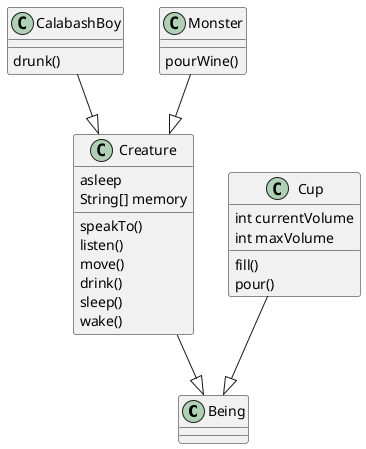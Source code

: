 @startuml

class Being

class Creature {

    asleep
    String[] memory

    speakTo()
    listen()
    move()
    drink()
    sleep()
    wake()
}

class CalabashBoy {

    drunk()
}

class Monster {
    pourWine()
}

class Cup {
    int currentVolume
    int maxVolume

    fill()
    pour()
}


Creature --|> Being

CalabashBoy --|> Creature

Monster --|> Creature

Cup --|> Being


@enduml